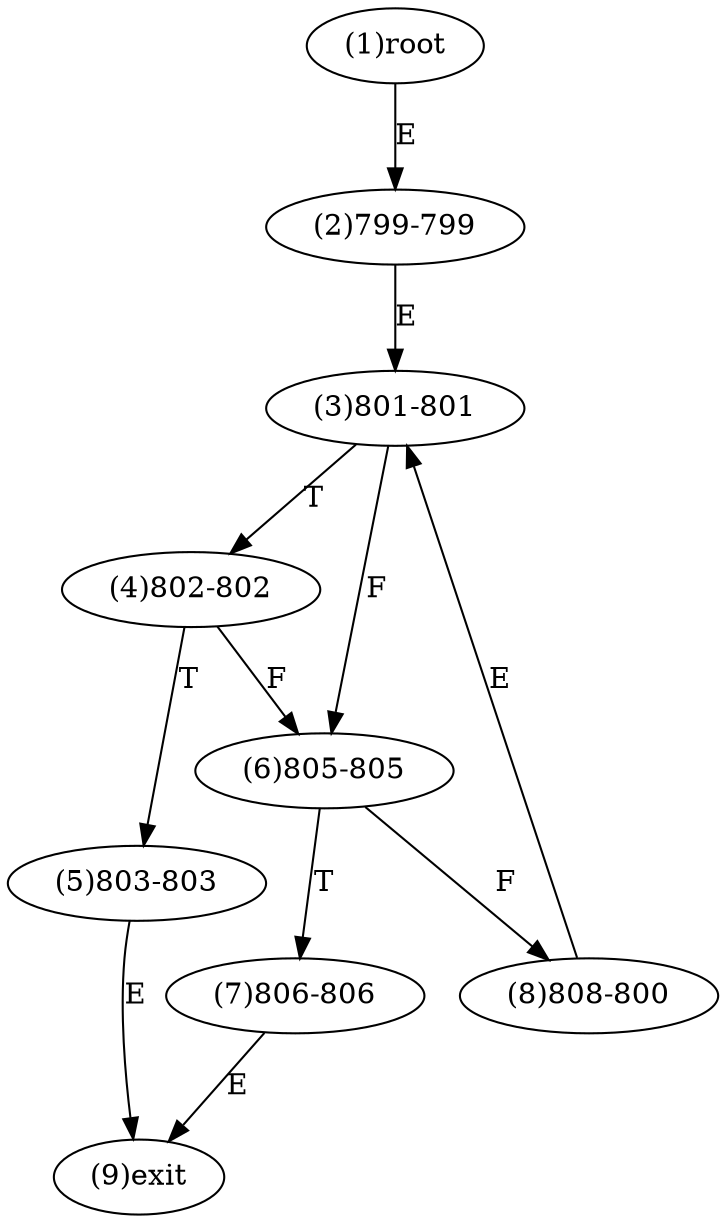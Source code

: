 digraph "" { 
1[ label="(1)root"];
2[ label="(2)799-799"];
3[ label="(3)801-801"];
4[ label="(4)802-802"];
5[ label="(5)803-803"];
6[ label="(6)805-805"];
7[ label="(7)806-806"];
8[ label="(8)808-800"];
9[ label="(9)exit"];
1->2[ label="E"];
2->3[ label="E"];
3->6[ label="F"];
3->4[ label="T"];
4->6[ label="F"];
4->5[ label="T"];
5->9[ label="E"];
6->8[ label="F"];
6->7[ label="T"];
7->9[ label="E"];
8->3[ label="E"];
}